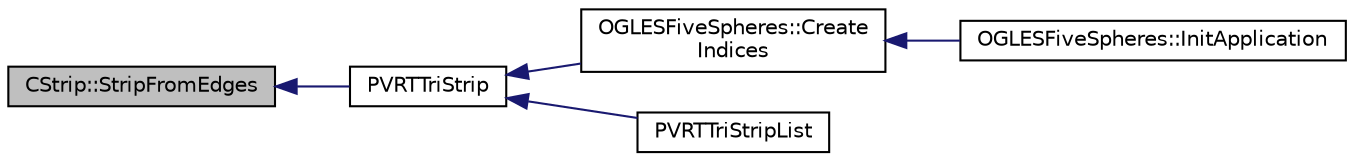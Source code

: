 digraph "CStrip::StripFromEdges"
{
  edge [fontname="Helvetica",fontsize="10",labelfontname="Helvetica",labelfontsize="10"];
  node [fontname="Helvetica",fontsize="10",shape=record];
  rankdir="LR";
  Node1 [label="CStrip::StripFromEdges",height=0.2,width=0.4,color="black", fillcolor="grey75", style="filled", fontcolor="black"];
  Node1 -> Node2 [dir="back",color="midnightblue",fontsize="10",style="solid"];
  Node2 [label="PVRTTriStrip",height=0.2,width=0.4,color="black", fillcolor="white", style="filled",URL="$_p_v_r_t_tri_strip_8h.html#ab0aea1649a854ff2e3afdd9739ac7a32",tooltip="Reads a triangle list and generates an optimised triangle strip. "];
  Node2 -> Node3 [dir="back",color="midnightblue",fontsize="10",style="solid"];
  Node3 [label="OGLESFiveSpheres::Create\lIndices",height=0.2,width=0.4,color="black", fillcolor="white", style="filled",URL="$class_o_g_l_e_s_five_spheres.html#ad8851bcd5f7af66ba348b946fece874e"];
  Node3 -> Node4 [dir="back",color="midnightblue",fontsize="10",style="solid"];
  Node4 [label="OGLESFiveSpheres::InitApplication",height=0.2,width=0.4,color="black", fillcolor="white", style="filled",URL="$class_o_g_l_e_s_five_spheres.html#a0e55cf988c50d8e740ba341b7a1fe708"];
  Node2 -> Node5 [dir="back",color="midnightblue",fontsize="10",style="solid"];
  Node5 [label="PVRTTriStripList",height=0.2,width=0.4,color="black", fillcolor="white", style="filled",URL="$_p_v_r_t_tri_strip_8h.html#a67ea05656c98ddd187a9800448b41e9a",tooltip="Reads a triangle list and generates an optimised triangle strip. Result is converted back to a triang..."];
}
